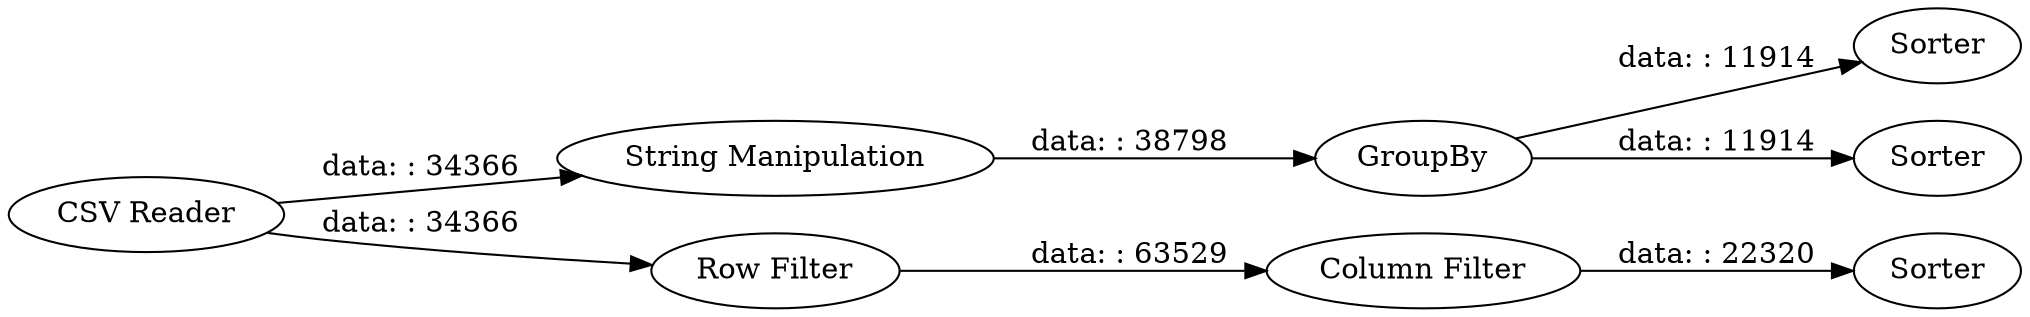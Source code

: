 digraph {
	"5454087436929676742_6" [label=Sorter]
	"5454087436929676742_5" [label=Sorter]
	"5454087436929676742_2" [label="String Manipulation"]
	"5454087436929676742_8" [label="Column Filter"]
	"5454087436929676742_4" [label=GroupBy]
	"5454087436929676742_7" [label="Row Filter"]
	"5454087436929676742_9" [label=Sorter]
	"5454087436929676742_1" [label="CSV Reader"]
	"5454087436929676742_8" -> "5454087436929676742_9" [label="data: : 22320"]
	"5454087436929676742_7" -> "5454087436929676742_8" [label="data: : 63529"]
	"5454087436929676742_4" -> "5454087436929676742_5" [label="data: : 11914"]
	"5454087436929676742_1" -> "5454087436929676742_2" [label="data: : 34366"]
	"5454087436929676742_4" -> "5454087436929676742_6" [label="data: : 11914"]
	"5454087436929676742_1" -> "5454087436929676742_7" [label="data: : 34366"]
	"5454087436929676742_2" -> "5454087436929676742_4" [label="data: : 38798"]
	rankdir=LR
}
